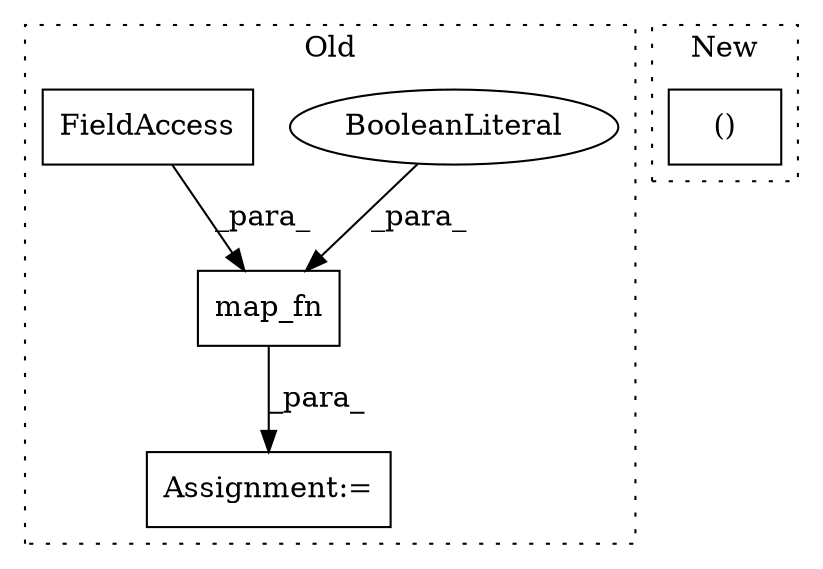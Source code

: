 digraph G {
subgraph cluster0 {
1 [label="map_fn" a="32" s="5052,5121" l="7,1" shape="box"];
3 [label="Assignment:=" a="7" s="5030" l="1" shape="box"];
4 [label="BooleanLiteral" a="9" s="5116" l="5" shape="ellipse"];
5 [label="FieldAccess" a="22" s="5059" l="13" shape="box"];
label = "Old";
style="dotted";
}
subgraph cluster1 {
2 [label="()" a="106" s="6560" l="30" shape="box"];
label = "New";
style="dotted";
}
1 -> 3 [label="_para_"];
4 -> 1 [label="_para_"];
5 -> 1 [label="_para_"];
}